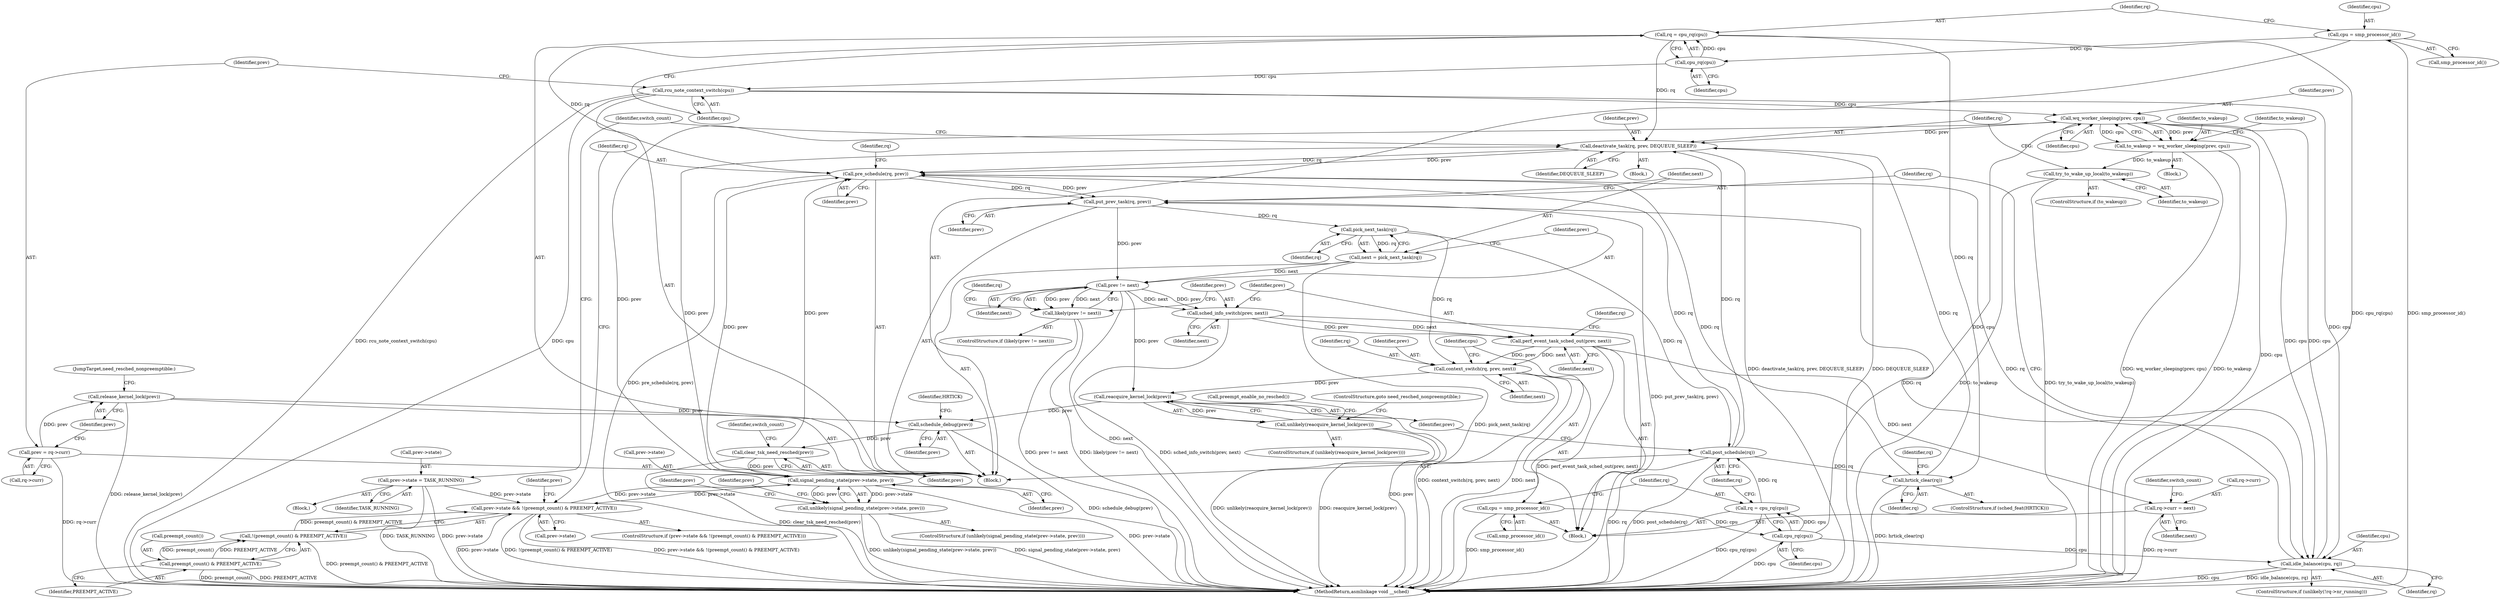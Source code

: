 digraph "1_linux_f26f9aff6aaf67e9a430d16c266f91b13a5bff64_2@API" {
"1000185" [label="(Call,wq_worker_sleeping(prev, cpu))"];
"1000162" [label="(Call,signal_pending_state(prev->state, prev))"];
"1000151" [label="(Call,prev->state && !(preempt_count() & PREEMPT_ACTIVE))"];
"1000168" [label="(Call,prev->state = TASK_RUNNING)"];
"1000155" [label="(Call,!(preempt_count() & PREEMPT_ACTIVE))"];
"1000156" [label="(Call,preempt_count() & PREEMPT_ACTIVE)"];
"1000142" [label="(Call,clear_tsk_need_resched(prev))"];
"1000130" [label="(Call,schedule_debug(prev))"];
"1000266" [label="(Call,reacquire_kernel_lock(prev))"];
"1000245" [label="(Call,context_switch(rq, prev, next))"];
"1000219" [label="(Call,pick_next_task(rq))"];
"1000214" [label="(Call,put_prev_task(rq, prev))"];
"1000202" [label="(Call,pre_schedule(rq, prev))"];
"1000116" [label="(Call,rq = cpu_rq(cpu))"];
"1000118" [label="(Call,cpu_rq(cpu))"];
"1000113" [label="(Call,cpu = smp_processor_id())"];
"1000262" [label="(Call,post_schedule(rq))"];
"1000252" [label="(Call,rq = cpu_rq(cpu))"];
"1000254" [label="(Call,cpu_rq(cpu))"];
"1000249" [label="(Call,cpu = smp_processor_id())"];
"1000192" [label="(Call,deactivate_task(rq, prev, DEQUEUE_SLEEP))"];
"1000135" [label="(Call,hrtick_clear(rq))"];
"1000185" [label="(Call,wq_worker_sleeping(prev, cpu))"];
"1000120" [label="(Call,rcu_note_context_switch(cpu))"];
"1000211" [label="(Call,idle_balance(cpu, rq))"];
"1000230" [label="(Call,perf_event_task_sched_out(prev, next))"];
"1000227" [label="(Call,sched_info_switch(prev, next))"];
"1000223" [label="(Call,prev != next)"];
"1000217" [label="(Call,next = pick_next_task(rq))"];
"1000127" [label="(Call,release_kernel_lock(prev))"];
"1000122" [label="(Call,prev = rq->curr)"];
"1000183" [label="(Call,to_wakeup = wq_worker_sleeping(prev, cpu))"];
"1000190" [label="(Call,try_to_wake_up_local(to_wakeup))"];
"1000222" [label="(Call,likely(prev != next))"];
"1000237" [label="(Call,rq->curr = next)"];
"1000161" [label="(Call,unlikely(signal_pending_state(prev->state, prev)))"];
"1000265" [label="(Call,unlikely(reacquire_kernel_lock(prev)))"];
"1000166" [label="(Identifier,prev)"];
"1000219" [label="(Call,pick_next_task(rq))"];
"1000121" [label="(Identifier,cpu)"];
"1000203" [label="(Identifier,rq)"];
"1000248" [label="(Identifier,next)"];
"1000162" [label="(Call,signal_pending_state(prev->state, prev))"];
"1000221" [label="(ControlStructure,if (likely(prev != next)))"];
"1000130" [label="(Call,schedule_debug(prev))"];
"1000168" [label="(Call,prev->state = TASK_RUNNING)"];
"1000218" [label="(Identifier,next)"];
"1000246" [label="(Identifier,rq)"];
"1000214" [label="(Call,put_prev_task(rq, prev))"];
"1000127" [label="(Call,release_kernel_lock(prev))"];
"1000263" [label="(Identifier,rq)"];
"1000262" [label="(Call,post_schedule(rq))"];
"1000217" [label="(Call,next = pick_next_task(rq))"];
"1000113" [label="(Call,cpu = smp_processor_id())"];
"1000189" [label="(Identifier,to_wakeup)"];
"1000192" [label="(Call,deactivate_task(rq, prev, DEQUEUE_SLEEP))"];
"1000115" [label="(Call,smp_processor_id())"];
"1000135" [label="(Call,hrtick_clear(rq))"];
"1000194" [label="(Identifier,prev)"];
"1000169" [label="(Call,prev->state)"];
"1000170" [label="(Identifier,prev)"];
"1000118" [label="(Call,cpu_rq(cpu))"];
"1000238" [label="(Call,rq->curr)"];
"1000209" [label="(Identifier,rq)"];
"1000195" [label="(Identifier,DEQUEUE_SLEEP)"];
"1000132" [label="(ControlStructure,if (sched_feat(HRTICK)))"];
"1000252" [label="(Call,rq = cpu_rq(cpu))"];
"1000167" [label="(Block,)"];
"1000178" [label="(Identifier,prev)"];
"1000164" [label="(Identifier,prev)"];
"1000134" [label="(Identifier,HRTICK)"];
"1000260" [label="(Identifier,rq)"];
"1000191" [label="(Identifier,to_wakeup)"];
"1000226" [label="(Block,)"];
"1000123" [label="(Identifier,prev)"];
"1000197" [label="(Identifier,switch_count)"];
"1000268" [label="(ControlStructure,goto need_resched_nonpreemptible;)"];
"1000187" [label="(Identifier,cpu)"];
"1000212" [label="(Identifier,cpu)"];
"1000251" [label="(Call,smp_processor_id())"];
"1000161" [label="(Call,unlikely(signal_pending_state(prev->state, prev)))"];
"1000124" [label="(Call,rq->curr)"];
"1000244" [label="(Identifier,switch_count)"];
"1000220" [label="(Identifier,rq)"];
"1000249" [label="(Call,cpu = smp_processor_id())"];
"1000140" [label="(Identifier,rq)"];
"1000237" [label="(Call,rq->curr = next)"];
"1000155" [label="(Call,!(preempt_count() & PREEMPT_ACTIVE))"];
"1000172" [label="(Identifier,TASK_RUNNING)"];
"1000158" [label="(Identifier,PREEMPT_ACTIVE)"];
"1000241" [label="(Identifier,next)"];
"1000183" [label="(Call,to_wakeup = wq_worker_sleeping(prev, cpu))"];
"1000264" [label="(ControlStructure,if (unlikely(reacquire_kernel_lock(prev))))"];
"1000114" [label="(Identifier,cpu)"];
"1000184" [label="(Identifier,to_wakeup)"];
"1000205" [label="(ControlStructure,if (unlikely(!rq->nr_running)))"];
"1000245" [label="(Call,context_switch(rq, prev, next))"];
"1000143" [label="(Identifier,prev)"];
"1000136" [label="(Identifier,rq)"];
"1000120" [label="(Call,rcu_note_context_switch(cpu))"];
"1000224" [label="(Identifier,prev)"];
"1000131" [label="(Identifier,prev)"];
"1000157" [label="(Call,preempt_count())"];
"1000116" [label="(Call,rq = cpu_rq(cpu))"];
"1000186" [label="(Identifier,prev)"];
"1000156" [label="(Call,preempt_count() & PREEMPT_ACTIVE)"];
"1000142" [label="(Call,clear_tsk_need_resched(prev))"];
"1000181" [label="(Block,)"];
"1000266" [label="(Call,reacquire_kernel_lock(prev))"];
"1000190" [label="(Call,try_to_wake_up_local(to_wakeup))"];
"1000150" [label="(ControlStructure,if (prev->state && !(preempt_count() & PREEMPT_ACTIVE)))"];
"1000151" [label="(Call,prev->state && !(preempt_count() & PREEMPT_ACTIVE))"];
"1000228" [label="(Identifier,prev)"];
"1000227" [label="(Call,sched_info_switch(prev, next))"];
"1000160" [label="(ControlStructure,if (unlikely(signal_pending_state(prev->state, prev))))"];
"1000119" [label="(Identifier,cpu)"];
"1000273" [label="(MethodReturn,asmlinkage void __sched)"];
"1000204" [label="(Identifier,prev)"];
"1000231" [label="(Identifier,prev)"];
"1000174" [label="(Block,)"];
"1000223" [label="(Call,prev != next)"];
"1000215" [label="(Identifier,rq)"];
"1000225" [label="(Identifier,next)"];
"1000185" [label="(Call,wq_worker_sleeping(prev, cpu))"];
"1000129" [label="(JumpTarget,need_resched_nonpreemptible:)"];
"1000193" [label="(Identifier,rq)"];
"1000145" [label="(Identifier,switch_count)"];
"1000188" [label="(ControlStructure,if (to_wakeup))"];
"1000222" [label="(Call,likely(prev != next))"];
"1000117" [label="(Identifier,rq)"];
"1000235" [label="(Identifier,rq)"];
"1000211" [label="(Call,idle_balance(cpu, rq))"];
"1000122" [label="(Call,prev = rq->curr)"];
"1000202" [label="(Call,pre_schedule(rq, prev))"];
"1000163" [label="(Call,prev->state)"];
"1000105" [label="(Block,)"];
"1000230" [label="(Call,perf_event_task_sched_out(prev, next))"];
"1000213" [label="(Identifier,rq)"];
"1000229" [label="(Identifier,next)"];
"1000232" [label="(Identifier,next)"];
"1000254" [label="(Call,cpu_rq(cpu))"];
"1000267" [label="(Identifier,prev)"];
"1000216" [label="(Identifier,prev)"];
"1000253" [label="(Identifier,rq)"];
"1000128" [label="(Identifier,prev)"];
"1000255" [label="(Identifier,cpu)"];
"1000269" [label="(Call,preempt_enable_no_resched())"];
"1000250" [label="(Identifier,cpu)"];
"1000247" [label="(Identifier,prev)"];
"1000152" [label="(Call,prev->state)"];
"1000265" [label="(Call,unlikely(reacquire_kernel_lock(prev)))"];
"1000185" -> "1000183"  [label="AST: "];
"1000185" -> "1000187"  [label="CFG: "];
"1000186" -> "1000185"  [label="AST: "];
"1000187" -> "1000185"  [label="AST: "];
"1000183" -> "1000185"  [label="CFG: "];
"1000185" -> "1000273"  [label="DDG: cpu"];
"1000185" -> "1000183"  [label="DDG: prev"];
"1000185" -> "1000183"  [label="DDG: cpu"];
"1000162" -> "1000185"  [label="DDG: prev"];
"1000254" -> "1000185"  [label="DDG: cpu"];
"1000120" -> "1000185"  [label="DDG: cpu"];
"1000211" -> "1000185"  [label="DDG: cpu"];
"1000185" -> "1000192"  [label="DDG: prev"];
"1000185" -> "1000211"  [label="DDG: cpu"];
"1000162" -> "1000161"  [label="AST: "];
"1000162" -> "1000166"  [label="CFG: "];
"1000163" -> "1000162"  [label="AST: "];
"1000166" -> "1000162"  [label="AST: "];
"1000161" -> "1000162"  [label="CFG: "];
"1000162" -> "1000273"  [label="DDG: prev->state"];
"1000162" -> "1000151"  [label="DDG: prev->state"];
"1000162" -> "1000161"  [label="DDG: prev->state"];
"1000162" -> "1000161"  [label="DDG: prev"];
"1000151" -> "1000162"  [label="DDG: prev->state"];
"1000142" -> "1000162"  [label="DDG: prev"];
"1000162" -> "1000192"  [label="DDG: prev"];
"1000162" -> "1000202"  [label="DDG: prev"];
"1000151" -> "1000150"  [label="AST: "];
"1000151" -> "1000152"  [label="CFG: "];
"1000151" -> "1000155"  [label="CFG: "];
"1000152" -> "1000151"  [label="AST: "];
"1000155" -> "1000151"  [label="AST: "];
"1000164" -> "1000151"  [label="CFG: "];
"1000203" -> "1000151"  [label="CFG: "];
"1000151" -> "1000273"  [label="DDG: prev->state && !(preempt_count() & PREEMPT_ACTIVE)"];
"1000151" -> "1000273"  [label="DDG: prev->state"];
"1000151" -> "1000273"  [label="DDG: !(preempt_count() & PREEMPT_ACTIVE)"];
"1000168" -> "1000151"  [label="DDG: prev->state"];
"1000155" -> "1000151"  [label="DDG: preempt_count() & PREEMPT_ACTIVE"];
"1000168" -> "1000167"  [label="AST: "];
"1000168" -> "1000172"  [label="CFG: "];
"1000169" -> "1000168"  [label="AST: "];
"1000172" -> "1000168"  [label="AST: "];
"1000197" -> "1000168"  [label="CFG: "];
"1000168" -> "1000273"  [label="DDG: TASK_RUNNING"];
"1000168" -> "1000273"  [label="DDG: prev->state"];
"1000155" -> "1000156"  [label="CFG: "];
"1000156" -> "1000155"  [label="AST: "];
"1000155" -> "1000273"  [label="DDG: preempt_count() & PREEMPT_ACTIVE"];
"1000156" -> "1000155"  [label="DDG: preempt_count()"];
"1000156" -> "1000155"  [label="DDG: PREEMPT_ACTIVE"];
"1000156" -> "1000158"  [label="CFG: "];
"1000157" -> "1000156"  [label="AST: "];
"1000158" -> "1000156"  [label="AST: "];
"1000156" -> "1000273"  [label="DDG: preempt_count()"];
"1000156" -> "1000273"  [label="DDG: PREEMPT_ACTIVE"];
"1000142" -> "1000105"  [label="AST: "];
"1000142" -> "1000143"  [label="CFG: "];
"1000143" -> "1000142"  [label="AST: "];
"1000145" -> "1000142"  [label="CFG: "];
"1000142" -> "1000273"  [label="DDG: clear_tsk_need_resched(prev)"];
"1000130" -> "1000142"  [label="DDG: prev"];
"1000142" -> "1000202"  [label="DDG: prev"];
"1000130" -> "1000105"  [label="AST: "];
"1000130" -> "1000131"  [label="CFG: "];
"1000131" -> "1000130"  [label="AST: "];
"1000134" -> "1000130"  [label="CFG: "];
"1000130" -> "1000273"  [label="DDG: schedule_debug(prev)"];
"1000266" -> "1000130"  [label="DDG: prev"];
"1000127" -> "1000130"  [label="DDG: prev"];
"1000266" -> "1000265"  [label="AST: "];
"1000266" -> "1000267"  [label="CFG: "];
"1000267" -> "1000266"  [label="AST: "];
"1000265" -> "1000266"  [label="CFG: "];
"1000266" -> "1000273"  [label="DDG: prev"];
"1000266" -> "1000265"  [label="DDG: prev"];
"1000245" -> "1000266"  [label="DDG: prev"];
"1000223" -> "1000266"  [label="DDG: prev"];
"1000245" -> "1000226"  [label="AST: "];
"1000245" -> "1000248"  [label="CFG: "];
"1000246" -> "1000245"  [label="AST: "];
"1000247" -> "1000245"  [label="AST: "];
"1000248" -> "1000245"  [label="AST: "];
"1000250" -> "1000245"  [label="CFG: "];
"1000245" -> "1000273"  [label="DDG: next"];
"1000245" -> "1000273"  [label="DDG: context_switch(rq, prev, next)"];
"1000219" -> "1000245"  [label="DDG: rq"];
"1000230" -> "1000245"  [label="DDG: prev"];
"1000230" -> "1000245"  [label="DDG: next"];
"1000219" -> "1000217"  [label="AST: "];
"1000219" -> "1000220"  [label="CFG: "];
"1000220" -> "1000219"  [label="AST: "];
"1000217" -> "1000219"  [label="CFG: "];
"1000219" -> "1000217"  [label="DDG: rq"];
"1000214" -> "1000219"  [label="DDG: rq"];
"1000219" -> "1000262"  [label="DDG: rq"];
"1000214" -> "1000105"  [label="AST: "];
"1000214" -> "1000216"  [label="CFG: "];
"1000215" -> "1000214"  [label="AST: "];
"1000216" -> "1000214"  [label="AST: "];
"1000218" -> "1000214"  [label="CFG: "];
"1000214" -> "1000273"  [label="DDG: put_prev_task(rq, prev)"];
"1000202" -> "1000214"  [label="DDG: rq"];
"1000202" -> "1000214"  [label="DDG: prev"];
"1000211" -> "1000214"  [label="DDG: rq"];
"1000214" -> "1000223"  [label="DDG: prev"];
"1000202" -> "1000105"  [label="AST: "];
"1000202" -> "1000204"  [label="CFG: "];
"1000203" -> "1000202"  [label="AST: "];
"1000204" -> "1000202"  [label="AST: "];
"1000209" -> "1000202"  [label="CFG: "];
"1000202" -> "1000273"  [label="DDG: pre_schedule(rq, prev)"];
"1000116" -> "1000202"  [label="DDG: rq"];
"1000262" -> "1000202"  [label="DDG: rq"];
"1000192" -> "1000202"  [label="DDG: rq"];
"1000192" -> "1000202"  [label="DDG: prev"];
"1000135" -> "1000202"  [label="DDG: rq"];
"1000202" -> "1000211"  [label="DDG: rq"];
"1000116" -> "1000105"  [label="AST: "];
"1000116" -> "1000118"  [label="CFG: "];
"1000117" -> "1000116"  [label="AST: "];
"1000118" -> "1000116"  [label="AST: "];
"1000121" -> "1000116"  [label="CFG: "];
"1000116" -> "1000273"  [label="DDG: cpu_rq(cpu)"];
"1000118" -> "1000116"  [label="DDG: cpu"];
"1000116" -> "1000135"  [label="DDG: rq"];
"1000116" -> "1000192"  [label="DDG: rq"];
"1000118" -> "1000119"  [label="CFG: "];
"1000119" -> "1000118"  [label="AST: "];
"1000113" -> "1000118"  [label="DDG: cpu"];
"1000118" -> "1000120"  [label="DDG: cpu"];
"1000113" -> "1000105"  [label="AST: "];
"1000113" -> "1000115"  [label="CFG: "];
"1000114" -> "1000113"  [label="AST: "];
"1000115" -> "1000113"  [label="AST: "];
"1000117" -> "1000113"  [label="CFG: "];
"1000113" -> "1000273"  [label="DDG: smp_processor_id()"];
"1000262" -> "1000105"  [label="AST: "];
"1000262" -> "1000263"  [label="CFG: "];
"1000263" -> "1000262"  [label="AST: "];
"1000267" -> "1000262"  [label="CFG: "];
"1000262" -> "1000273"  [label="DDG: rq"];
"1000262" -> "1000273"  [label="DDG: post_schedule(rq)"];
"1000262" -> "1000135"  [label="DDG: rq"];
"1000262" -> "1000192"  [label="DDG: rq"];
"1000252" -> "1000262"  [label="DDG: rq"];
"1000252" -> "1000226"  [label="AST: "];
"1000252" -> "1000254"  [label="CFG: "];
"1000253" -> "1000252"  [label="AST: "];
"1000254" -> "1000252"  [label="AST: "];
"1000263" -> "1000252"  [label="CFG: "];
"1000252" -> "1000273"  [label="DDG: cpu_rq(cpu)"];
"1000254" -> "1000252"  [label="DDG: cpu"];
"1000254" -> "1000255"  [label="CFG: "];
"1000255" -> "1000254"  [label="AST: "];
"1000254" -> "1000273"  [label="DDG: cpu"];
"1000254" -> "1000211"  [label="DDG: cpu"];
"1000249" -> "1000254"  [label="DDG: cpu"];
"1000249" -> "1000226"  [label="AST: "];
"1000249" -> "1000251"  [label="CFG: "];
"1000250" -> "1000249"  [label="AST: "];
"1000251" -> "1000249"  [label="AST: "];
"1000253" -> "1000249"  [label="CFG: "];
"1000249" -> "1000273"  [label="DDG: smp_processor_id()"];
"1000192" -> "1000174"  [label="AST: "];
"1000192" -> "1000195"  [label="CFG: "];
"1000193" -> "1000192"  [label="AST: "];
"1000194" -> "1000192"  [label="AST: "];
"1000195" -> "1000192"  [label="AST: "];
"1000197" -> "1000192"  [label="CFG: "];
"1000192" -> "1000273"  [label="DDG: DEQUEUE_SLEEP"];
"1000192" -> "1000273"  [label="DDG: deactivate_task(rq, prev, DEQUEUE_SLEEP)"];
"1000135" -> "1000192"  [label="DDG: rq"];
"1000135" -> "1000132"  [label="AST: "];
"1000135" -> "1000136"  [label="CFG: "];
"1000136" -> "1000135"  [label="AST: "];
"1000140" -> "1000135"  [label="CFG: "];
"1000135" -> "1000273"  [label="DDG: hrtick_clear(rq)"];
"1000120" -> "1000105"  [label="AST: "];
"1000120" -> "1000121"  [label="CFG: "];
"1000121" -> "1000120"  [label="AST: "];
"1000123" -> "1000120"  [label="CFG: "];
"1000120" -> "1000273"  [label="DDG: cpu"];
"1000120" -> "1000273"  [label="DDG: rcu_note_context_switch(cpu)"];
"1000120" -> "1000211"  [label="DDG: cpu"];
"1000211" -> "1000205"  [label="AST: "];
"1000211" -> "1000213"  [label="CFG: "];
"1000212" -> "1000211"  [label="AST: "];
"1000213" -> "1000211"  [label="AST: "];
"1000215" -> "1000211"  [label="CFG: "];
"1000211" -> "1000273"  [label="DDG: cpu"];
"1000211" -> "1000273"  [label="DDG: idle_balance(cpu, rq)"];
"1000230" -> "1000226"  [label="AST: "];
"1000230" -> "1000232"  [label="CFG: "];
"1000231" -> "1000230"  [label="AST: "];
"1000232" -> "1000230"  [label="AST: "];
"1000235" -> "1000230"  [label="CFG: "];
"1000230" -> "1000273"  [label="DDG: perf_event_task_sched_out(prev, next)"];
"1000227" -> "1000230"  [label="DDG: prev"];
"1000227" -> "1000230"  [label="DDG: next"];
"1000230" -> "1000237"  [label="DDG: next"];
"1000227" -> "1000226"  [label="AST: "];
"1000227" -> "1000229"  [label="CFG: "];
"1000228" -> "1000227"  [label="AST: "];
"1000229" -> "1000227"  [label="AST: "];
"1000231" -> "1000227"  [label="CFG: "];
"1000227" -> "1000273"  [label="DDG: sched_info_switch(prev, next)"];
"1000223" -> "1000227"  [label="DDG: prev"];
"1000223" -> "1000227"  [label="DDG: next"];
"1000223" -> "1000222"  [label="AST: "];
"1000223" -> "1000225"  [label="CFG: "];
"1000224" -> "1000223"  [label="AST: "];
"1000225" -> "1000223"  [label="AST: "];
"1000222" -> "1000223"  [label="CFG: "];
"1000223" -> "1000273"  [label="DDG: next"];
"1000223" -> "1000222"  [label="DDG: prev"];
"1000223" -> "1000222"  [label="DDG: next"];
"1000217" -> "1000223"  [label="DDG: next"];
"1000217" -> "1000105"  [label="AST: "];
"1000218" -> "1000217"  [label="AST: "];
"1000224" -> "1000217"  [label="CFG: "];
"1000217" -> "1000273"  [label="DDG: pick_next_task(rq)"];
"1000127" -> "1000105"  [label="AST: "];
"1000127" -> "1000128"  [label="CFG: "];
"1000128" -> "1000127"  [label="AST: "];
"1000129" -> "1000127"  [label="CFG: "];
"1000127" -> "1000273"  [label="DDG: release_kernel_lock(prev)"];
"1000122" -> "1000127"  [label="DDG: prev"];
"1000122" -> "1000105"  [label="AST: "];
"1000122" -> "1000124"  [label="CFG: "];
"1000123" -> "1000122"  [label="AST: "];
"1000124" -> "1000122"  [label="AST: "];
"1000128" -> "1000122"  [label="CFG: "];
"1000122" -> "1000273"  [label="DDG: rq->curr"];
"1000183" -> "1000181"  [label="AST: "];
"1000184" -> "1000183"  [label="AST: "];
"1000189" -> "1000183"  [label="CFG: "];
"1000183" -> "1000273"  [label="DDG: wq_worker_sleeping(prev, cpu)"];
"1000183" -> "1000273"  [label="DDG: to_wakeup"];
"1000183" -> "1000190"  [label="DDG: to_wakeup"];
"1000190" -> "1000188"  [label="AST: "];
"1000190" -> "1000191"  [label="CFG: "];
"1000191" -> "1000190"  [label="AST: "];
"1000193" -> "1000190"  [label="CFG: "];
"1000190" -> "1000273"  [label="DDG: try_to_wake_up_local(to_wakeup)"];
"1000190" -> "1000273"  [label="DDG: to_wakeup"];
"1000222" -> "1000221"  [label="AST: "];
"1000228" -> "1000222"  [label="CFG: "];
"1000260" -> "1000222"  [label="CFG: "];
"1000222" -> "1000273"  [label="DDG: prev != next"];
"1000222" -> "1000273"  [label="DDG: likely(prev != next)"];
"1000237" -> "1000226"  [label="AST: "];
"1000237" -> "1000241"  [label="CFG: "];
"1000238" -> "1000237"  [label="AST: "];
"1000241" -> "1000237"  [label="AST: "];
"1000244" -> "1000237"  [label="CFG: "];
"1000237" -> "1000273"  [label="DDG: rq->curr"];
"1000161" -> "1000160"  [label="AST: "];
"1000170" -> "1000161"  [label="CFG: "];
"1000178" -> "1000161"  [label="CFG: "];
"1000161" -> "1000273"  [label="DDG: signal_pending_state(prev->state, prev)"];
"1000161" -> "1000273"  [label="DDG: unlikely(signal_pending_state(prev->state, prev))"];
"1000265" -> "1000264"  [label="AST: "];
"1000268" -> "1000265"  [label="CFG: "];
"1000269" -> "1000265"  [label="CFG: "];
"1000265" -> "1000273"  [label="DDG: unlikely(reacquire_kernel_lock(prev))"];
"1000265" -> "1000273"  [label="DDG: reacquire_kernel_lock(prev)"];
}
